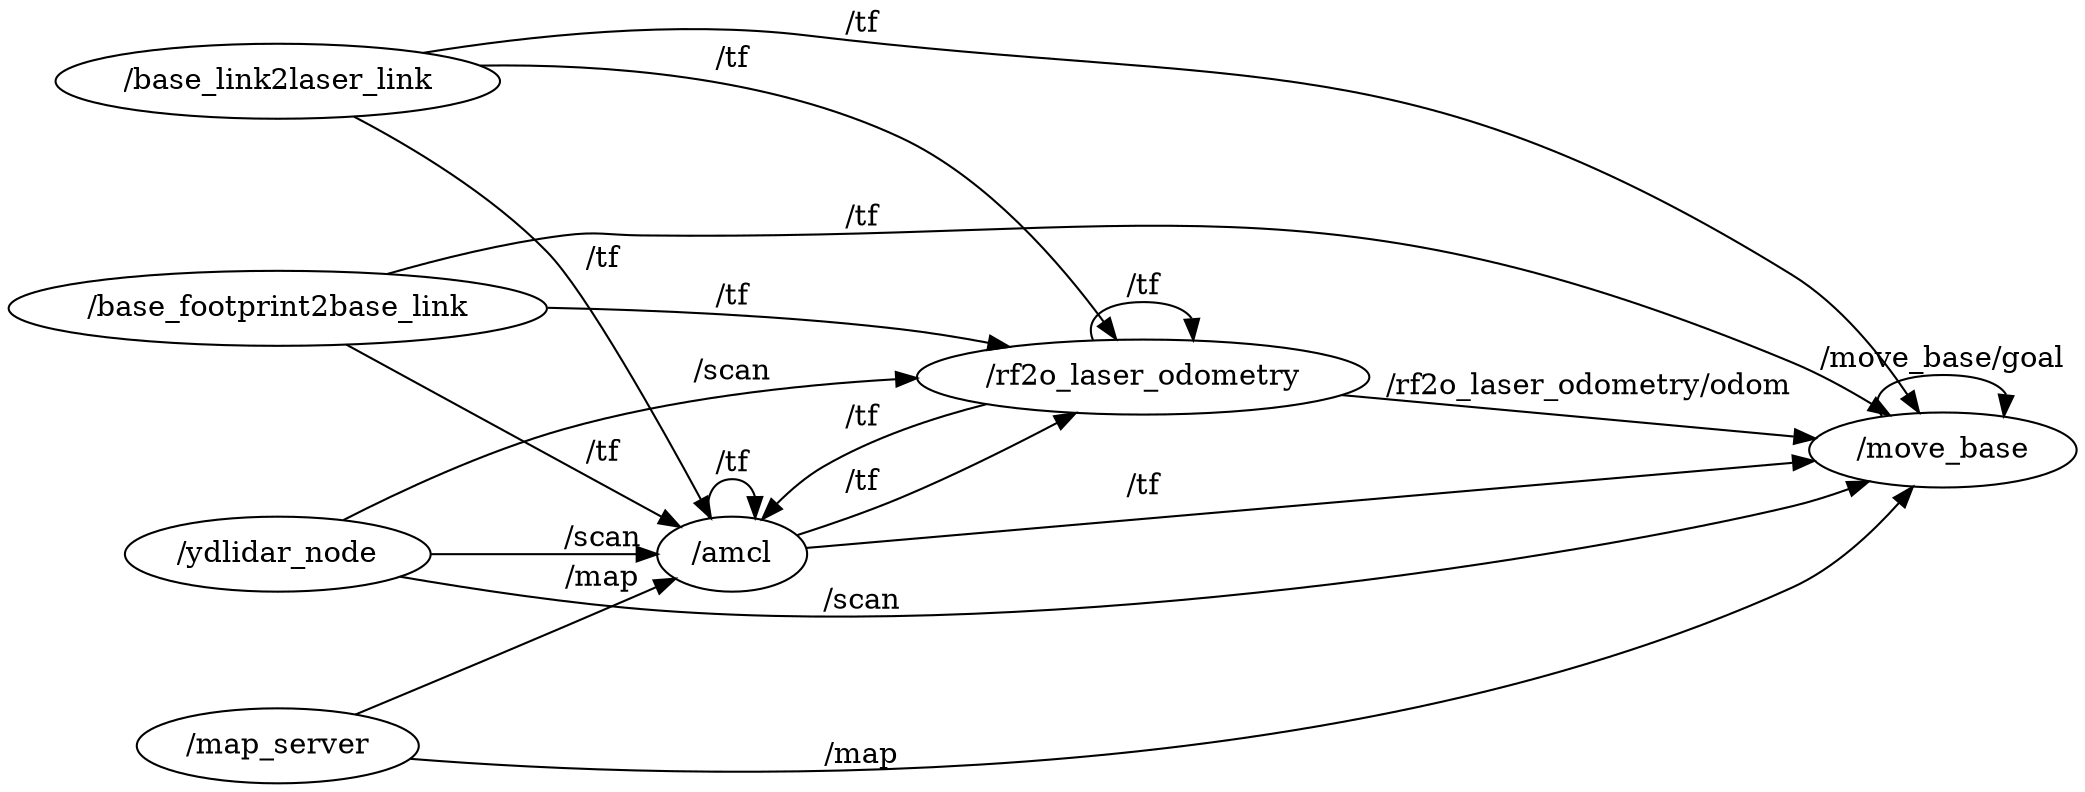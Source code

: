 digraph graphname {
	graph [bb="0,0,803.95,336",
		compound=True,
		rank=same,
		rankdir=LR,
		ranksep=0.2
	];
	node [label="\N"];
	n___amcl	 [URL=__amcl,
		height=0.5,
		label="/amcl",
		pos="278.63,178",
		shape=ellipse,
		tooltip="/amcl",
		width=0.84854];
	n___amcl -> n___amcl	 [URL=topic_3A__tf,
		label="/tf",
		lp="278.63,221.5",
		penwidth=1,
		pos="e,287.91,195.41 269.35,195.41 267.61,205.09 270.71,214 278.63,214 283.58,214 286.65,210.52 287.83,205.54"];
	n___move_base	 [URL=__move_base,
		height=0.5,
		label="/move_base",
		pos="750.66,150",
		shape=ellipse,
		tooltip="/move_base",
		width=1.4804];
	n___amcl -> n___move_base	 [URL=topic_3A__tf,
		label="/tf",
		lp="440.27,145.5",
		penwidth=1,
		pos="e,704.78,140.72 298.49,164.29 312.73,154.84 333.17,143.09 353.18,138 471.98,107.78 617.26,125.39 694.76,138.92"];
	n___rf2o_laser_odometry	 [URL=__rf2o_laser_odometry,
		height=0.5,
		label="/rf2o_laser_odometry",
		pos="440.27,180",
		shape=ellipse,
		tooltip="/rf2o_laser_odometry",
		width=2.4192];
	n___amcl -> n___rf2o_laser_odometry	 [URL=topic_3A__tf,
		label="/tf",
		lp="331.18,185.5",
		penwidth=1,
		pos="e,353.12,178.92 309.28,178.37 319.14,178.5 330.72,178.64 342.84,178.79"];
	n___base_link2laser_link	 [URL=__base_link2laser_link,
		height=0.5,
		label="/base_link2laser_link",
		pos="102.04,305",
		shape=ellipse,
		tooltip="/base_link2laser_link",
		width=2.3831];
	n___base_link2laser_link -> n___amcl	 [URL=topic_3A__tf,
		label="/tf",
		lp="226.08,248.5",
		penwidth=1,
		pos="e,263.39,193.64 137.08,288.49 157.31,278.03 183.04,263.58 204.08,248 222.97,234.02 242.13,215.62 256.16,201.19"];
	n___base_link2laser_link -> n___move_base	 [URL=topic_3A__tf,
		label="/tf",
		lp="331.18,328.5",
		penwidth=1,
		pos="e,740.37,167.78 165.41,317.27 206.36,323.65 261.05,328.98 309.18,323 482.12,301.5 543.29,322.06 689.36,227 708.69,214.42 724.49,193.51 735.05,176.65"];
	n___base_link2laser_link -> n___rf2o_laser_odometry	 [URL=topic_3A__tf,
		label="/tf",
		lp="278.63,311.5",
		penwidth=1,
		pos="e,427.82,198.13 185.15,309.5 233.96,308.94 295.77,302.38 345.18,278 377.81,261.9 405.29,229.61 421.97,206.49"];
	n___base_footprint2base_link	 [URL=__base_footprint2base_link,
		height=0.5,
		label="/base_footprint2base_link",
		pos="102.04,120",
		shape=ellipse,
		tooltip="/base_footprint2base_link",
		width=2.8345];
	n___base_footprint2base_link -> n___amcl	 [URL=topic_3A__tf,
		label="/tf",
		lp="226.08,172.5",
		penwidth=1,
		pos="e,251.61,169.36 150.75,135.85 179.57,145.43 215.71,157.43 242.04,166.18"];
	n___base_footprint2base_link -> n___move_base	 [URL=topic_3A__tf,
		label="/tf",
		lp="331.18,103.5",
		penwidth=1,
		pos="e,726.1,133.84 161.54,105.33 177.8,101.89 195.53,98.726 212.08,97 224.46,95.709 227.64,96.723 240.08,97 439.91,101.45 496.87,63.18 689.36,117 698.91,119.67 708.62,124.09 717.37,128.83"];
	n___base_footprint2base_link -> n___rf2o_laser_odometry	 [URL=topic_3A__tf,
		label="/tf",
		lp="278.63,143.5",
		penwidth=1,
		pos="e,382.31,166.37 204.16,120.45 237.99,122.55 275.63,127.03 309.18,136 330.11,141.6 332.85,149.51 353.18,157 359.42,159.3 365.99,161.48 372.61,163.51"];
	n___map_server	 [URL=__map_server,
		height=0.5,
		label="/map_server",
		pos="102.04,221",
		shape=ellipse,
		tooltip="/map_server",
		width=1.5165];
	n___map_server -> n___amcl	 [URL=topic_3A__map,
		label="/map",
		lp="226.08,199.5",
		penwidth=1,
		pos="e,249.49,183.69 144.34,209.5 164.68,203.97 189.6,197.39 212.08,192 220.96,189.87 230.56,187.73 239.59,185.79"];
	n___map_server -> n___move_base	 [URL=topic_3A__map,
		label="/map",
		lp="331.18,278.5",
		penwidth=1,
		pos="e,727.59,166.32 144.63,232.37 164.82,237.32 189.54,242.55 212.08,245 290.35,253.51 32.541,320.46 527.36,240 601.87,227.88 621.05,221.12 689.36,189 699.45,184.26 709.85,178.07 719.11,172.02"];
	n___ydlidar_node	 [URL=__ydlidar_node,
		height=0.5,
		label="/ydlidar_node",
		pos="102.04,18",
		shape=ellipse,
		tooltip="/ydlidar_node",
		width=1.661];
	n___ydlidar_node -> n___amcl	 [URL=topic_3A__scan,
		label="/scan",
		lp="226.08,137.5",
		penwidth=1,
		pos="e,265.3,161.72 128.31,34.463 149.5,48.792 180.06,70.711 204.08,93 224.37,111.82 244.74,135.87 258.89,153.58"];
	n___ydlidar_node -> n___move_base	 [URL=topic_3A__scan,
		label="/scan",
		lp="331.18,15.5",
		penwidth=1,
		pos="e,738.64,132.36 158.77,12.063 267.37,3.0431 512.23,-4.6087 689.36,85 706.88,93.861 721.9,110.02 732.58,124.02"];
	n___ydlidar_node -> n___rf2o_laser_odometry	 [URL=topic_3A__scan,
		label="/scan",
		lp="278.63,112.5",
		penwidth=1,
		pos="e,371.47,168.94 143.37,31.241 186.12,46.127 254.83,72.515 309.18,105 326.81,115.54 333.34,117.2 345.18,134 351.41,142.85 345.25,149.63 353.18,157 356.01,159.63 359.1,161.96 362.39,164.04"];
	n___move_base -> n___move_base	 [URL=topic_3A__move_base__goal,
		label="/move_base/goal",
		lp="750.66,193.5",
		penwidth=1,
		pos="e,774.71,166.29 726.61,166.29 720.81,176.39 728.82,186 750.66,186 764.64,186 772.96,182.06 775.6,176.57"];
	n___rf2o_laser_odometry -> n___amcl	 [URL=topic_3A__tf,
		label="/tf",
		lp="331.18,203.5",
		penwidth=1,
		pos="e,302.59,189.49 383.64,193.74 362.68,196.99 338.71,198.4 317.18,194 315.51,193.66 313.82,193.24 312.13,192.76"];
	n___rf2o_laser_odometry -> n___move_base	 [URL=topic_3A__rf2o_laser_odometry__odom,
		label="/rf2o_laser_odometry/odom",
		lp="612.36,177.5",
		penwidth=1,
		pos="e,699.08,154.92 519.49,172.39 572.13,167.27 640.53,160.62 689.04,155.9"];
	n___rf2o_laser_odometry -> n___rf2o_laser_odometry	 [URL=topic_3A__tf,
		label="/tf",
		lp="440.27,223.5",
		penwidth=1,
		pos="e,459.68,197.78 420.85,197.78 417.56,207.31 424.03,216 440.27,216 450.17,216 456.44,212.77 459.08,208.1"];
}
